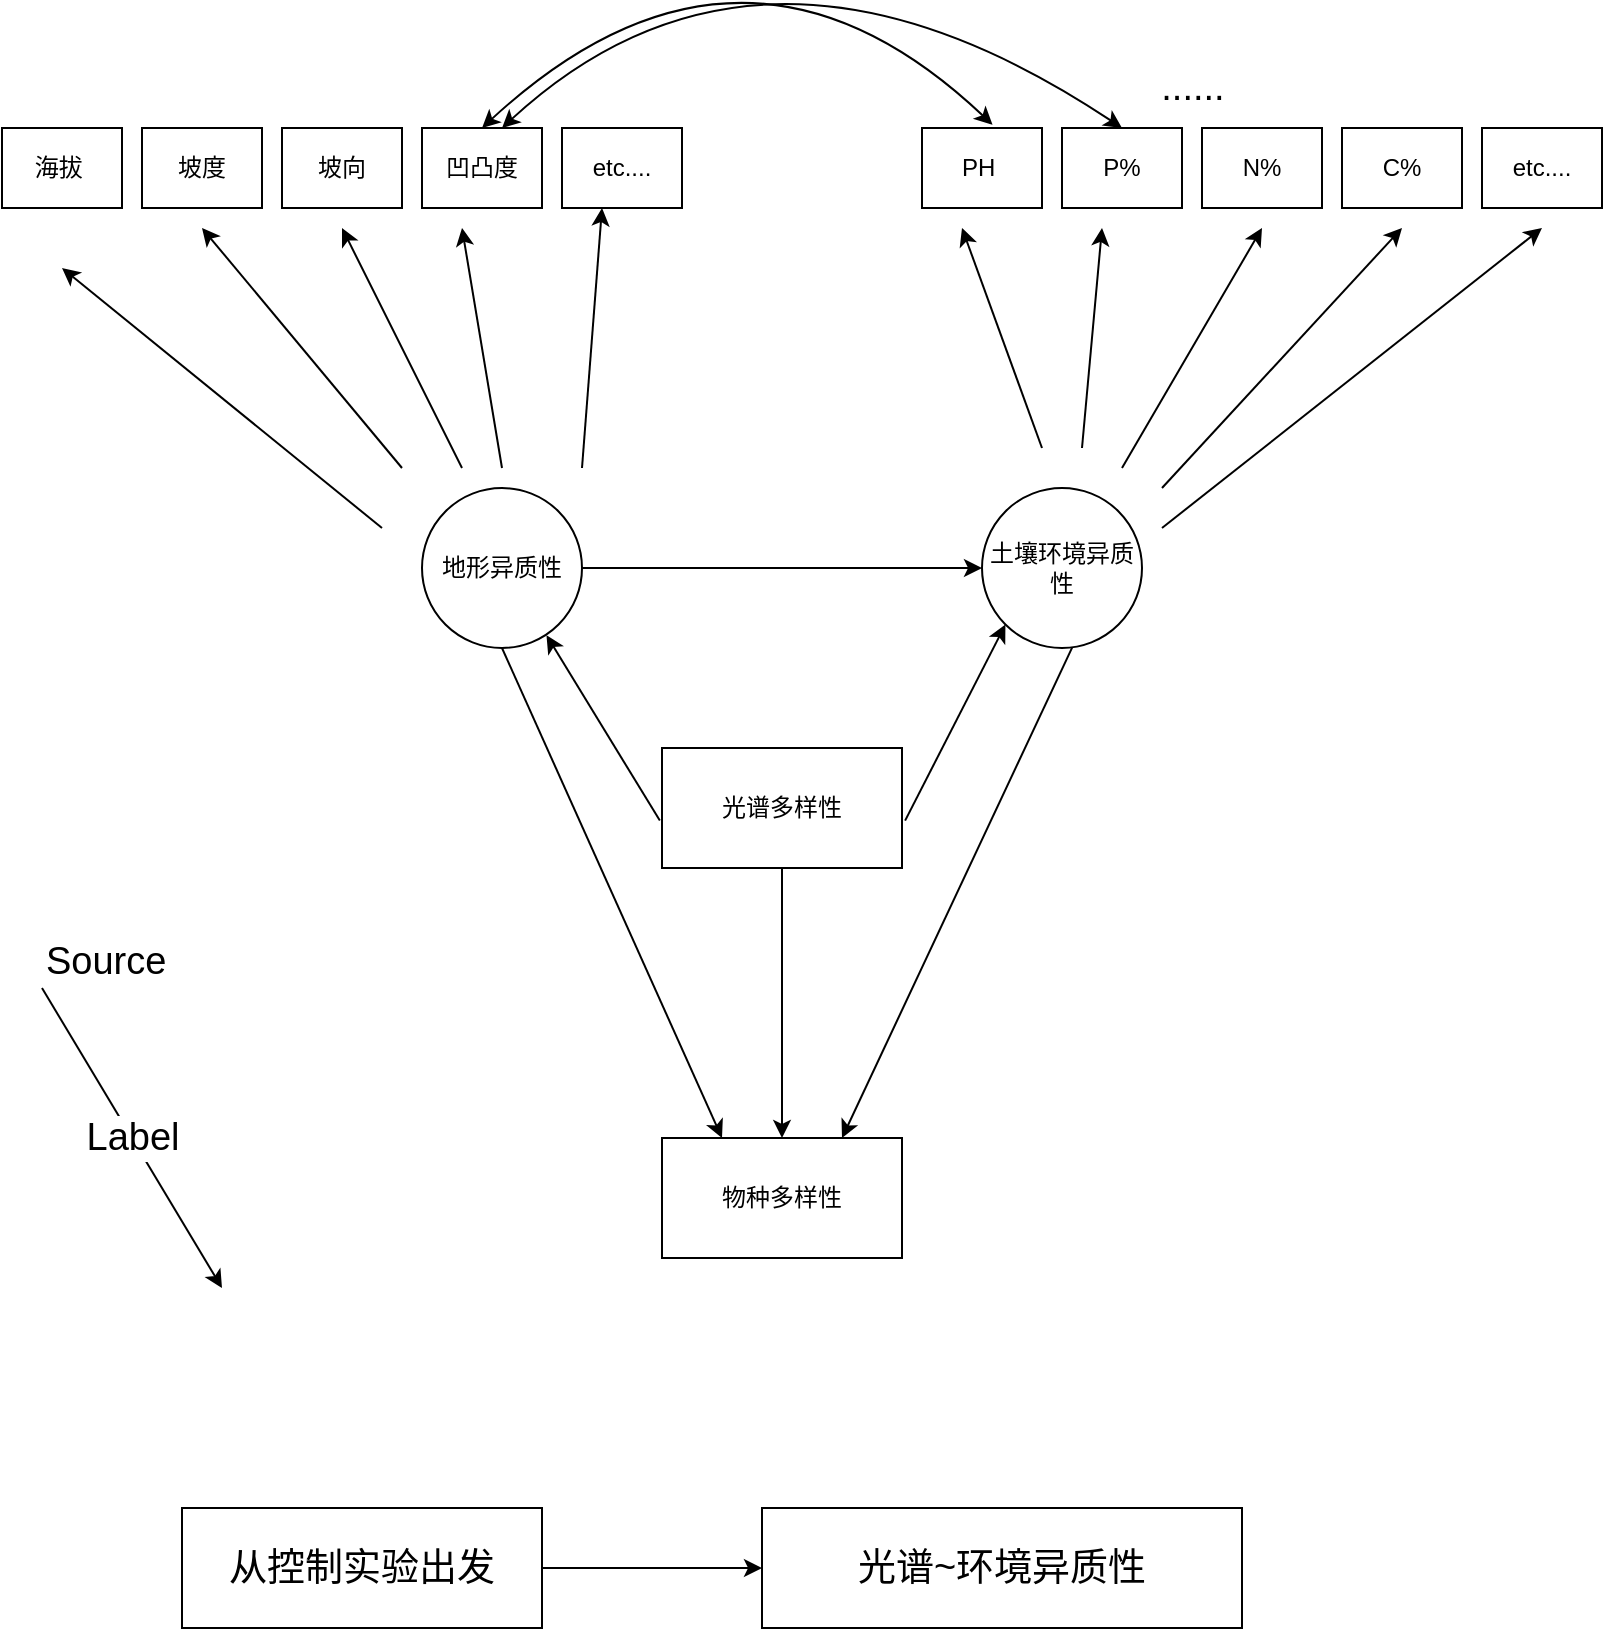 <mxfile version="17.4.5" type="github">
  <diagram id="C5RBs43oDa-KdzZeNtuy" name="Page-1">
    <mxGraphModel dx="1363" dy="706" grid="1" gridSize="10" guides="1" tooltips="1" connect="1" arrows="1" fold="1" page="1" pageScale="1" pageWidth="827" pageHeight="1169" math="0" shadow="0">
      <root>
        <mxCell id="WIyWlLk6GJQsqaUBKTNV-0" />
        <mxCell id="WIyWlLk6GJQsqaUBKTNV-1" parent="WIyWlLk6GJQsqaUBKTNV-0" />
        <mxCell id="yI3EGUM581bo3C_Y3QZk-0" value="地形异质性" style="ellipse;whiteSpace=wrap;html=1;aspect=fixed;rounded=0;sketch=0;" vertex="1" parent="WIyWlLk6GJQsqaUBKTNV-1">
          <mxGeometry x="220" y="260" width="80" height="80" as="geometry" />
        </mxCell>
        <mxCell id="yI3EGUM581bo3C_Y3QZk-1" value="土壤环境异质性" style="ellipse;whiteSpace=wrap;html=1;aspect=fixed;rounded=0;sketch=0;" vertex="1" parent="WIyWlLk6GJQsqaUBKTNV-1">
          <mxGeometry x="500" y="260" width="80" height="80" as="geometry" />
        </mxCell>
        <mxCell id="yI3EGUM581bo3C_Y3QZk-2" value="物种多样性" style="rounded=0;whiteSpace=wrap;html=1;sketch=0;" vertex="1" parent="WIyWlLk6GJQsqaUBKTNV-1">
          <mxGeometry x="340" y="585" width="120" height="60" as="geometry" />
        </mxCell>
        <mxCell id="yI3EGUM581bo3C_Y3QZk-3" value="光谱多样性" style="rounded=0;whiteSpace=wrap;html=1;sketch=0;" vertex="1" parent="WIyWlLk6GJQsqaUBKTNV-1">
          <mxGeometry x="340" y="390" width="120" height="60" as="geometry" />
        </mxCell>
        <mxCell id="yI3EGUM581bo3C_Y3QZk-4" value="" style="endArrow=classic;html=1;rounded=1;sketch=0;curved=0;entryX=0.778;entryY=0.92;entryDx=0;entryDy=0;exitX=-0.009;exitY=0.605;exitDx=0;exitDy=0;exitPerimeter=0;entryPerimeter=0;" edge="1" parent="WIyWlLk6GJQsqaUBKTNV-1" source="yI3EGUM581bo3C_Y3QZk-3" target="yI3EGUM581bo3C_Y3QZk-0">
          <mxGeometry width="50" height="50" relative="1" as="geometry">
            <mxPoint x="260" y="450" as="sourcePoint" />
            <mxPoint x="310" y="400" as="targetPoint" />
          </mxGeometry>
        </mxCell>
        <mxCell id="yI3EGUM581bo3C_Y3QZk-5" value="" style="endArrow=classic;html=1;rounded=1;sketch=0;curved=0;entryX=0.5;entryY=0;entryDx=0;entryDy=0;exitX=0.5;exitY=1;exitDx=0;exitDy=0;" edge="1" parent="WIyWlLk6GJQsqaUBKTNV-1" source="yI3EGUM581bo3C_Y3QZk-3" target="yI3EGUM581bo3C_Y3QZk-2">
          <mxGeometry width="50" height="50" relative="1" as="geometry">
            <mxPoint x="400.2" y="459.07" as="sourcePoint" />
            <mxPoint x="260" y="380.93" as="targetPoint" />
          </mxGeometry>
        </mxCell>
        <mxCell id="yI3EGUM581bo3C_Y3QZk-6" value="" style="endArrow=classic;html=1;rounded=1;sketch=0;curved=0;entryX=0;entryY=0.5;entryDx=0;entryDy=0;exitX=1;exitY=0.5;exitDx=0;exitDy=0;" edge="1" parent="WIyWlLk6GJQsqaUBKTNV-1" source="yI3EGUM581bo3C_Y3QZk-0" target="yI3EGUM581bo3C_Y3QZk-1">
          <mxGeometry width="50" height="50" relative="1" as="geometry">
            <mxPoint x="220" y="300" as="sourcePoint" />
            <mxPoint x="270" y="250" as="targetPoint" />
          </mxGeometry>
        </mxCell>
        <mxCell id="yI3EGUM581bo3C_Y3QZk-8" value="" style="endArrow=classic;html=1;rounded=1;sketch=0;curved=0;entryX=0;entryY=1;entryDx=0;entryDy=0;exitX=1.013;exitY=0.605;exitDx=0;exitDy=0;exitPerimeter=0;" edge="1" parent="WIyWlLk6GJQsqaUBKTNV-1" source="yI3EGUM581bo3C_Y3QZk-3" target="yI3EGUM581bo3C_Y3QZk-1">
          <mxGeometry width="50" height="50" relative="1" as="geometry">
            <mxPoint x="480" y="410" as="sourcePoint" />
            <mxPoint x="530" y="360" as="targetPoint" />
          </mxGeometry>
        </mxCell>
        <mxCell id="yI3EGUM581bo3C_Y3QZk-9" value="" style="endArrow=classic;html=1;rounded=1;sketch=0;curved=0;entryX=0.25;entryY=0;entryDx=0;entryDy=0;exitX=0.5;exitY=1;exitDx=0;exitDy=0;" edge="1" parent="WIyWlLk6GJQsqaUBKTNV-1" source="yI3EGUM581bo3C_Y3QZk-0" target="yI3EGUM581bo3C_Y3QZk-2">
          <mxGeometry width="50" height="50" relative="1" as="geometry">
            <mxPoint x="260" y="450" as="sourcePoint" />
            <mxPoint x="310" y="400" as="targetPoint" />
          </mxGeometry>
        </mxCell>
        <mxCell id="yI3EGUM581bo3C_Y3QZk-10" value="" style="endArrow=classic;html=1;rounded=1;sketch=0;curved=0;entryX=0.75;entryY=0;entryDx=0;entryDy=0;exitX=0.564;exitY=0.996;exitDx=0;exitDy=0;exitPerimeter=0;" edge="1" parent="WIyWlLk6GJQsqaUBKTNV-1" source="yI3EGUM581bo3C_Y3QZk-1" target="yI3EGUM581bo3C_Y3QZk-2">
          <mxGeometry width="50" height="50" relative="1" as="geometry">
            <mxPoint x="580" y="350" as="sourcePoint" />
            <mxPoint x="430" y="550" as="targetPoint" />
          </mxGeometry>
        </mxCell>
        <mxCell id="yI3EGUM581bo3C_Y3QZk-11" value="海拔&lt;span style=&quot;white-space: pre&quot;&gt;	&lt;/span&gt;" style="rounded=0;whiteSpace=wrap;html=1;sketch=0;" vertex="1" parent="WIyWlLk6GJQsqaUBKTNV-1">
          <mxGeometry x="10" y="80" width="60" height="40" as="geometry" />
        </mxCell>
        <mxCell id="yI3EGUM581bo3C_Y3QZk-13" value="凹凸度" style="rounded=0;whiteSpace=wrap;html=1;sketch=0;" vertex="1" parent="WIyWlLk6GJQsqaUBKTNV-1">
          <mxGeometry x="220" y="80" width="60" height="40" as="geometry" />
        </mxCell>
        <mxCell id="yI3EGUM581bo3C_Y3QZk-14" value="坡向" style="rounded=0;whiteSpace=wrap;html=1;sketch=0;" vertex="1" parent="WIyWlLk6GJQsqaUBKTNV-1">
          <mxGeometry x="150" y="80" width="60" height="40" as="geometry" />
        </mxCell>
        <mxCell id="yI3EGUM581bo3C_Y3QZk-15" value="坡度" style="rounded=0;whiteSpace=wrap;html=1;sketch=0;" vertex="1" parent="WIyWlLk6GJQsqaUBKTNV-1">
          <mxGeometry x="80" y="80" width="60" height="40" as="geometry" />
        </mxCell>
        <mxCell id="yI3EGUM581bo3C_Y3QZk-16" value="PH&lt;span style=&quot;white-space: pre&quot;&gt;	&lt;/span&gt;" style="rounded=0;whiteSpace=wrap;html=1;sketch=0;" vertex="1" parent="WIyWlLk6GJQsqaUBKTNV-1">
          <mxGeometry x="470" y="80" width="60" height="40" as="geometry" />
        </mxCell>
        <mxCell id="yI3EGUM581bo3C_Y3QZk-17" value="C%" style="rounded=0;whiteSpace=wrap;html=1;sketch=0;" vertex="1" parent="WIyWlLk6GJQsqaUBKTNV-1">
          <mxGeometry x="680" y="80" width="60" height="40" as="geometry" />
        </mxCell>
        <mxCell id="yI3EGUM581bo3C_Y3QZk-18" value="N%" style="rounded=0;whiteSpace=wrap;html=1;sketch=0;" vertex="1" parent="WIyWlLk6GJQsqaUBKTNV-1">
          <mxGeometry x="610" y="80" width="60" height="40" as="geometry" />
        </mxCell>
        <mxCell id="yI3EGUM581bo3C_Y3QZk-19" value="P%" style="rounded=0;whiteSpace=wrap;html=1;sketch=0;" vertex="1" parent="WIyWlLk6GJQsqaUBKTNV-1">
          <mxGeometry x="540" y="80" width="60" height="40" as="geometry" />
        </mxCell>
        <mxCell id="yI3EGUM581bo3C_Y3QZk-20" value="etc...." style="rounded=0;whiteSpace=wrap;html=1;sketch=0;" vertex="1" parent="WIyWlLk6GJQsqaUBKTNV-1">
          <mxGeometry x="290" y="80" width="60" height="40" as="geometry" />
        </mxCell>
        <mxCell id="yI3EGUM581bo3C_Y3QZk-21" value="etc...." style="rounded=0;whiteSpace=wrap;html=1;sketch=0;" vertex="1" parent="WIyWlLk6GJQsqaUBKTNV-1">
          <mxGeometry x="750" y="80" width="60" height="40" as="geometry" />
        </mxCell>
        <mxCell id="yI3EGUM581bo3C_Y3QZk-23" value="" style="endArrow=classic;html=1;rounded=1;sketch=0;curved=0;" edge="1" parent="WIyWlLk6GJQsqaUBKTNV-1">
          <mxGeometry width="50" height="50" relative="1" as="geometry">
            <mxPoint x="240" y="250" as="sourcePoint" />
            <mxPoint x="180" y="130" as="targetPoint" />
          </mxGeometry>
        </mxCell>
        <mxCell id="yI3EGUM581bo3C_Y3QZk-24" value="" style="endArrow=classic;html=1;rounded=1;sketch=0;curved=0;" edge="1" parent="WIyWlLk6GJQsqaUBKTNV-1">
          <mxGeometry width="50" height="50" relative="1" as="geometry">
            <mxPoint x="200" y="280" as="sourcePoint" />
            <mxPoint x="40" y="150" as="targetPoint" />
          </mxGeometry>
        </mxCell>
        <mxCell id="yI3EGUM581bo3C_Y3QZk-25" value="" style="endArrow=classic;html=1;rounded=1;sketch=0;curved=0;" edge="1" parent="WIyWlLk6GJQsqaUBKTNV-1">
          <mxGeometry width="50" height="50" relative="1" as="geometry">
            <mxPoint x="260" y="250" as="sourcePoint" />
            <mxPoint x="240" y="130" as="targetPoint" />
          </mxGeometry>
        </mxCell>
        <mxCell id="yI3EGUM581bo3C_Y3QZk-26" value="" style="endArrow=classic;html=1;rounded=1;sketch=0;curved=0;" edge="1" parent="WIyWlLk6GJQsqaUBKTNV-1">
          <mxGeometry width="50" height="50" relative="1" as="geometry">
            <mxPoint x="210" y="250" as="sourcePoint" />
            <mxPoint x="110" y="130" as="targetPoint" />
          </mxGeometry>
        </mxCell>
        <mxCell id="yI3EGUM581bo3C_Y3QZk-27" value="" style="endArrow=classic;html=1;rounded=1;sketch=0;curved=0;" edge="1" parent="WIyWlLk6GJQsqaUBKTNV-1">
          <mxGeometry width="50" height="50" relative="1" as="geometry">
            <mxPoint x="300" y="250" as="sourcePoint" />
            <mxPoint x="310" y="120" as="targetPoint" />
          </mxGeometry>
        </mxCell>
        <mxCell id="yI3EGUM581bo3C_Y3QZk-29" value="" style="endArrow=classic;html=1;rounded=1;sketch=0;curved=0;" edge="1" parent="WIyWlLk6GJQsqaUBKTNV-1">
          <mxGeometry width="50" height="50" relative="1" as="geometry">
            <mxPoint x="530" y="240" as="sourcePoint" />
            <mxPoint x="490" y="130" as="targetPoint" />
          </mxGeometry>
        </mxCell>
        <mxCell id="yI3EGUM581bo3C_Y3QZk-30" value="" style="endArrow=classic;html=1;rounded=1;sketch=0;curved=0;" edge="1" parent="WIyWlLk6GJQsqaUBKTNV-1">
          <mxGeometry width="50" height="50" relative="1" as="geometry">
            <mxPoint x="590" y="260" as="sourcePoint" />
            <mxPoint x="710" y="130" as="targetPoint" />
          </mxGeometry>
        </mxCell>
        <mxCell id="yI3EGUM581bo3C_Y3QZk-31" value="" style="endArrow=classic;html=1;rounded=1;sketch=0;curved=0;" edge="1" parent="WIyWlLk6GJQsqaUBKTNV-1">
          <mxGeometry width="50" height="50" relative="1" as="geometry">
            <mxPoint x="550" y="240" as="sourcePoint" />
            <mxPoint x="560" y="130" as="targetPoint" />
          </mxGeometry>
        </mxCell>
        <mxCell id="yI3EGUM581bo3C_Y3QZk-32" value="" style="endArrow=classic;html=1;rounded=1;sketch=0;curved=0;" edge="1" parent="WIyWlLk6GJQsqaUBKTNV-1">
          <mxGeometry width="50" height="50" relative="1" as="geometry">
            <mxPoint x="590" y="280" as="sourcePoint" />
            <mxPoint x="780" y="130" as="targetPoint" />
          </mxGeometry>
        </mxCell>
        <mxCell id="yI3EGUM581bo3C_Y3QZk-33" value="" style="endArrow=classic;html=1;rounded=1;sketch=0;curved=0;" edge="1" parent="WIyWlLk6GJQsqaUBKTNV-1">
          <mxGeometry width="50" height="50" relative="1" as="geometry">
            <mxPoint x="570" y="250" as="sourcePoint" />
            <mxPoint x="640" y="130" as="targetPoint" />
          </mxGeometry>
        </mxCell>
        <mxCell id="yI3EGUM581bo3C_Y3QZk-40" value="" style="endArrow=classic;startArrow=classic;html=1;sketch=0;curved=1;entryX=0.588;entryY=-0.04;entryDx=0;entryDy=0;entryPerimeter=0;exitX=0.5;exitY=0;exitDx=0;exitDy=0;" edge="1" parent="WIyWlLk6GJQsqaUBKTNV-1" source="yI3EGUM581bo3C_Y3QZk-13" target="yI3EGUM581bo3C_Y3QZk-16">
          <mxGeometry width="50" height="50" relative="1" as="geometry">
            <mxPoint x="320" y="50" as="sourcePoint" />
            <mxPoint x="370" as="targetPoint" />
            <Array as="points">
              <mxPoint x="380" y="-40" />
            </Array>
          </mxGeometry>
        </mxCell>
        <mxCell id="yI3EGUM581bo3C_Y3QZk-41" value="" style="endArrow=classic;startArrow=classic;html=1;sketch=0;curved=1;entryX=0.5;entryY=0;entryDx=0;entryDy=0;exitX=0.5;exitY=0;exitDx=0;exitDy=0;" edge="1" parent="WIyWlLk6GJQsqaUBKTNV-1" target="yI3EGUM581bo3C_Y3QZk-19">
          <mxGeometry width="50" height="50" relative="1" as="geometry">
            <mxPoint x="260" y="80" as="sourcePoint" />
            <mxPoint x="515.28" y="78.4" as="targetPoint" />
            <Array as="points">
              <mxPoint x="390" y="-40" />
            </Array>
          </mxGeometry>
        </mxCell>
        <mxCell id="yI3EGUM581bo3C_Y3QZk-42" value="&lt;font style=&quot;font-size: 19px&quot;&gt;......&lt;/font&gt;" style="text;html=1;align=center;verticalAlign=middle;resizable=0;points=[];autosize=1;strokeColor=none;fillColor=none;" vertex="1" parent="WIyWlLk6GJQsqaUBKTNV-1">
          <mxGeometry x="580" y="50" width="50" height="20" as="geometry" />
        </mxCell>
        <mxCell id="yI3EGUM581bo3C_Y3QZk-43" value="" style="endArrow=classic;html=1;sketch=0;fontSize=19;curved=1;" edge="1" parent="WIyWlLk6GJQsqaUBKTNV-1">
          <mxGeometry relative="1" as="geometry">
            <mxPoint x="30" y="510" as="sourcePoint" />
            <mxPoint x="120" y="660" as="targetPoint" />
          </mxGeometry>
        </mxCell>
        <mxCell id="yI3EGUM581bo3C_Y3QZk-44" value="Label" style="edgeLabel;resizable=0;html=1;align=center;verticalAlign=middle;rounded=0;sketch=0;fontSize=19;" connectable="0" vertex="1" parent="yI3EGUM581bo3C_Y3QZk-43">
          <mxGeometry relative="1" as="geometry" />
        </mxCell>
        <mxCell id="yI3EGUM581bo3C_Y3QZk-45" value="Source" style="edgeLabel;resizable=0;html=1;align=left;verticalAlign=bottom;rounded=0;sketch=0;fontSize=19;" connectable="0" vertex="1" parent="yI3EGUM581bo3C_Y3QZk-43">
          <mxGeometry x="-1" relative="1" as="geometry" />
        </mxCell>
        <mxCell id="yI3EGUM581bo3C_Y3QZk-48" value="" style="edgeStyle=entityRelationEdgeStyle;curved=1;sketch=0;orthogonalLoop=1;jettySize=auto;html=1;fontSize=19;" edge="1" parent="WIyWlLk6GJQsqaUBKTNV-1" source="yI3EGUM581bo3C_Y3QZk-46" target="yI3EGUM581bo3C_Y3QZk-47">
          <mxGeometry relative="1" as="geometry" />
        </mxCell>
        <mxCell id="yI3EGUM581bo3C_Y3QZk-46" value="从控制实验出发" style="rounded=0;whiteSpace=wrap;html=1;sketch=0;fontSize=19;" vertex="1" parent="WIyWlLk6GJQsqaUBKTNV-1">
          <mxGeometry x="100" y="770" width="180" height="60" as="geometry" />
        </mxCell>
        <mxCell id="yI3EGUM581bo3C_Y3QZk-47" value="光谱~环境异质性" style="whiteSpace=wrap;html=1;fontSize=19;rounded=0;sketch=0;" vertex="1" parent="WIyWlLk6GJQsqaUBKTNV-1">
          <mxGeometry x="390" y="770" width="240" height="60" as="geometry" />
        </mxCell>
      </root>
    </mxGraphModel>
  </diagram>
</mxfile>
